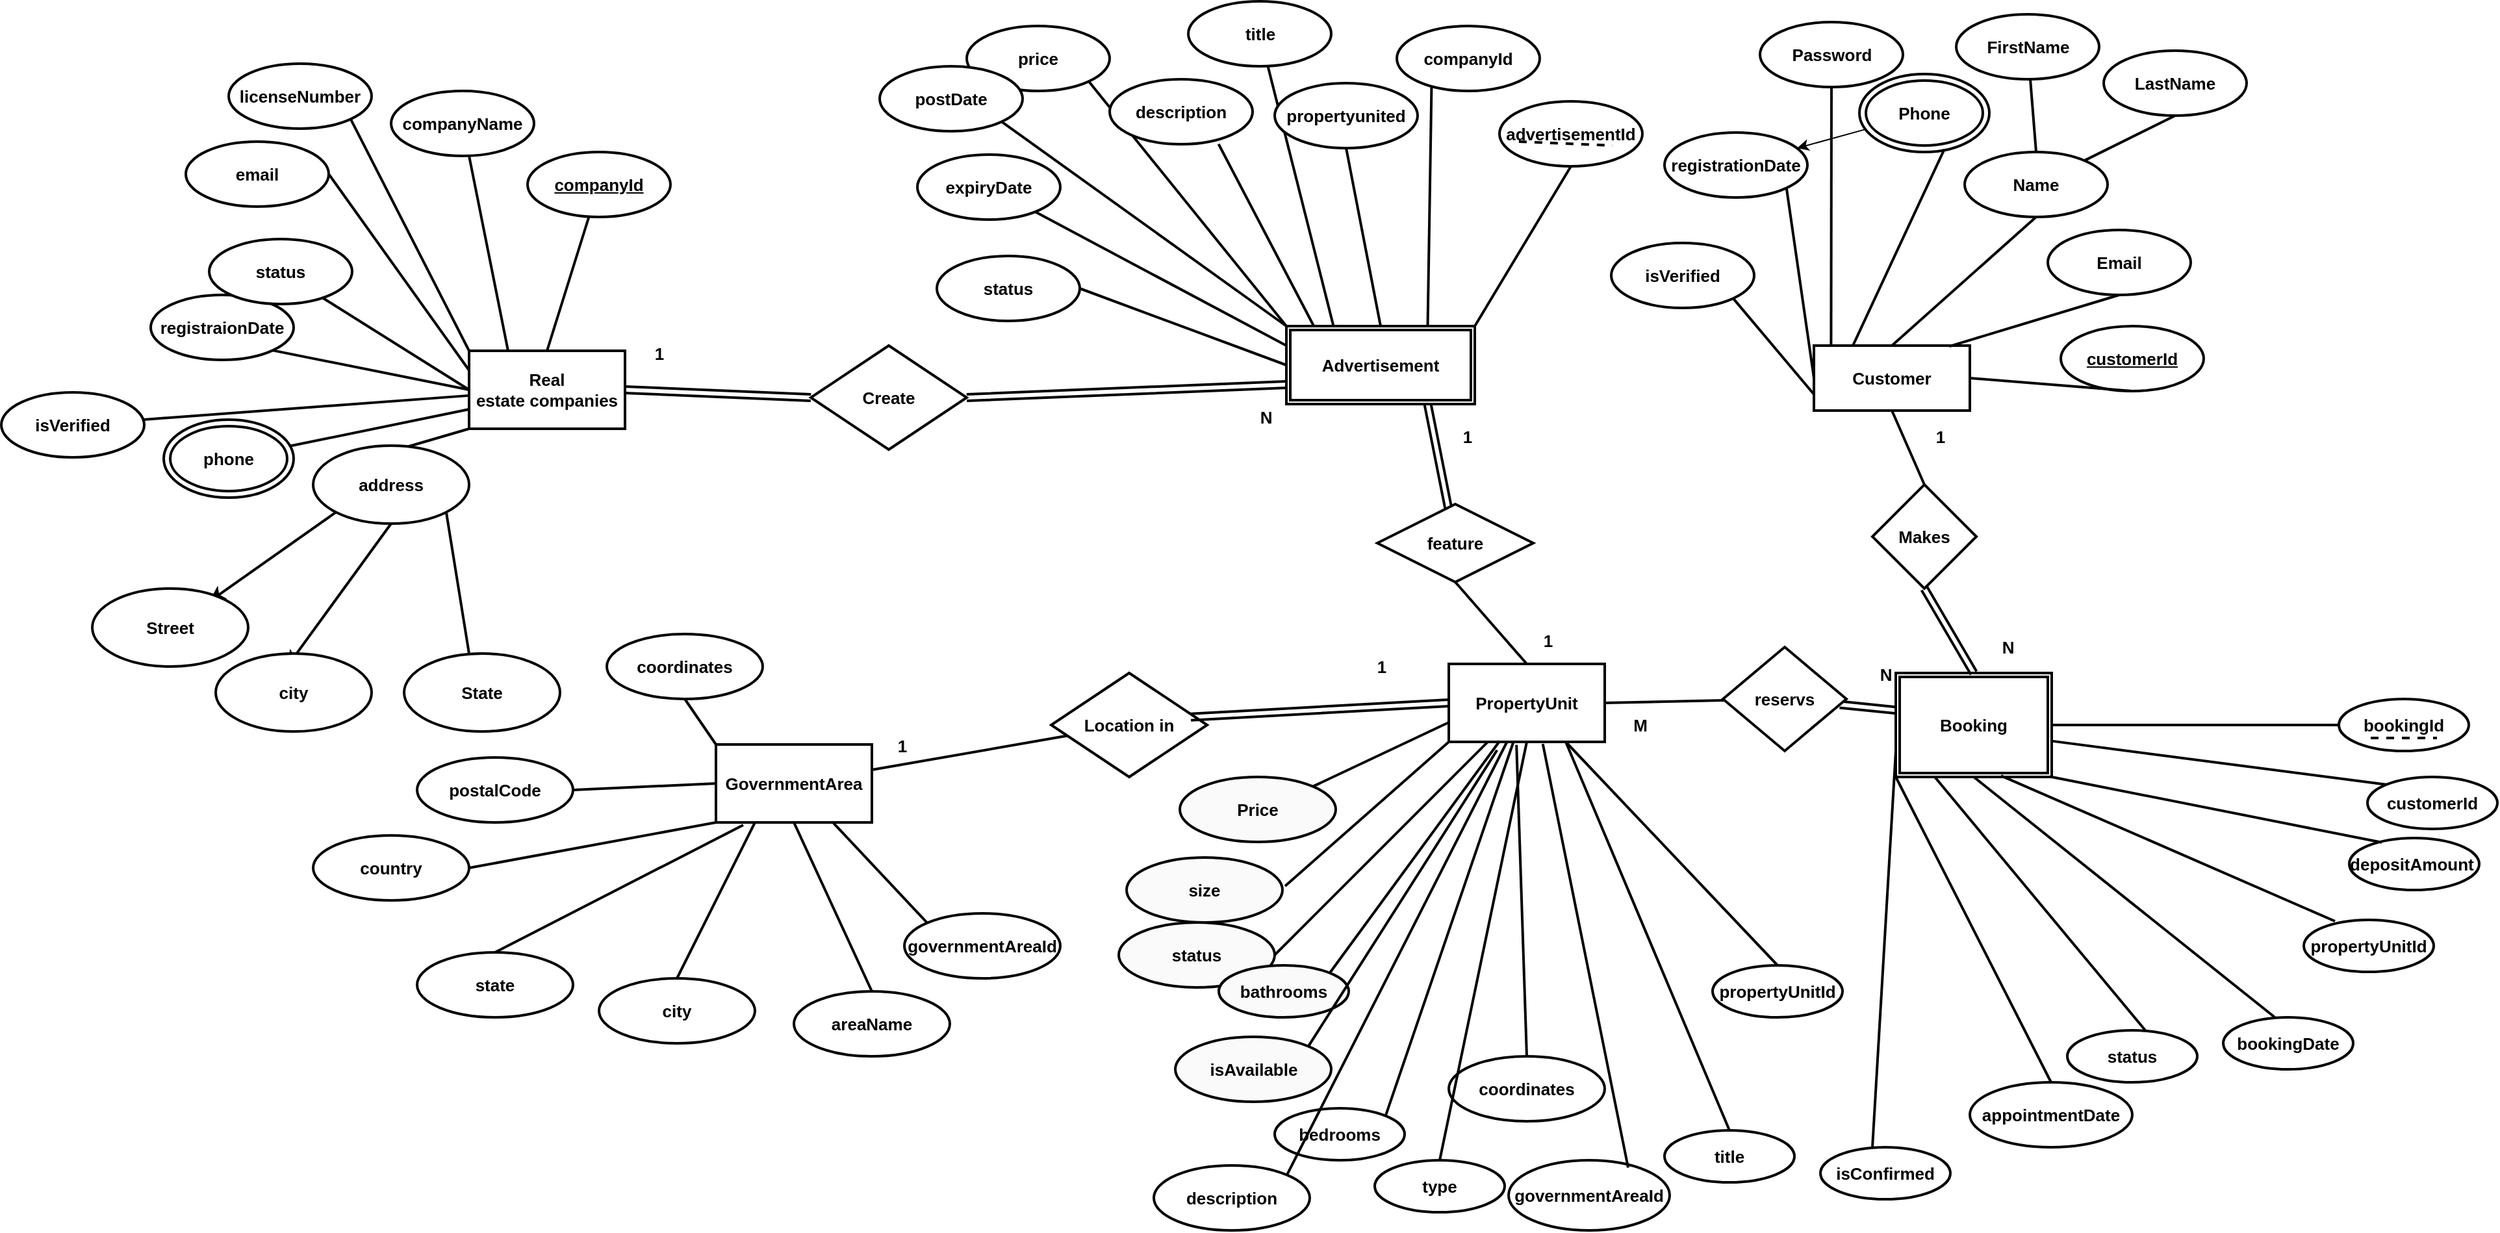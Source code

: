 <mxfile>
    <diagram id="lLyx0XdtuGJB43OEZlzJ" name="Page-1">
        <mxGraphModel dx="3419" dy="985" grid="0" gridSize="10" guides="1" tooltips="1" connect="1" arrows="1" fold="1" page="0" pageScale="1" pageWidth="1200" pageHeight="1920" background="#ffffff" math="0" shadow="0">
            <root>
                <mxCell id="0"/>
                <mxCell id="1" parent="0"/>
                <mxCell id="188" value="" style="edgeStyle=none;exitX=0.5;exitY=0;exitDx=0;exitDy=0;fontSize=13;fontColor=#000000;labelBackgroundColor=none;labelBorderColor=none;html=1;strokeColor=#000000;endArrow=none;endFill=0;fontStyle=1;strokeWidth=2;spacingTop=0;spacing=2;" parent="1" source="63" target="187" edge="1">
                    <mxGeometry relative="1" as="geometry"/>
                </mxCell>
                <mxCell id="189" value="" style="edgeStyle=none;exitX=0.25;exitY=0;exitDx=0;exitDy=0;fontSize=13;fontColor=#000000;labelBackgroundColor=none;labelBorderColor=none;html=1;strokeColor=#000000;endArrow=none;endFill=0;fontStyle=1;strokeWidth=2;spacingTop=0;spacing=2;" parent="1" source="63" target="186" edge="1">
                    <mxGeometry relative="1" as="geometry"/>
                </mxCell>
                <mxCell id="190" value="" style="edgeStyle=none;exitX=0;exitY=0;exitDx=0;exitDy=0;entryX=1;entryY=1;entryDx=0;entryDy=0;fontSize=13;fontColor=#000000;labelBackgroundColor=none;labelBorderColor=none;html=1;strokeColor=#000000;endArrow=none;endFill=0;fontStyle=1;strokeWidth=2;spacingTop=0;spacing=2;" parent="1" source="63" target="185" edge="1">
                    <mxGeometry relative="1" as="geometry"/>
                </mxCell>
                <mxCell id="191" value="" style="edgeStyle=none;exitX=0;exitY=0.25;exitDx=0;exitDy=0;entryX=1;entryY=0.5;entryDx=0;entryDy=0;fontSize=13;fontColor=#000000;labelBackgroundColor=none;labelBorderColor=none;html=1;strokeColor=#000000;endArrow=none;endFill=0;fontStyle=1;strokeWidth=2;spacingTop=0;spacing=2;" parent="1" source="63" target="184" edge="1">
                    <mxGeometry relative="1" as="geometry"/>
                </mxCell>
                <mxCell id="192" value="" style="edgeStyle=none;exitX=0;exitY=0.5;exitDx=0;exitDy=0;fontSize=13;fontColor=#000000;labelBackgroundColor=none;labelBorderColor=none;html=1;strokeColor=#000000;endArrow=none;endFill=0;fontStyle=1;strokeWidth=2;spacingTop=0;spacing=2;" parent="1" source="63" target="183" edge="1">
                    <mxGeometry relative="1" as="geometry"/>
                </mxCell>
                <mxCell id="193" value="" style="edgeStyle=none;exitX=0;exitY=0.5;exitDx=0;exitDy=0;entryX=1;entryY=1;entryDx=0;entryDy=0;fontSize=13;fontColor=#000000;labelBackgroundColor=none;labelBorderColor=none;html=1;strokeColor=#000000;endArrow=none;endFill=0;fontStyle=1;strokeWidth=2;spacingTop=0;spacing=2;" parent="1" source="63" target="182" edge="1">
                    <mxGeometry relative="1" as="geometry"/>
                </mxCell>
                <mxCell id="195" value="" style="edgeStyle=none;exitX=0;exitY=1;exitDx=0;exitDy=0;fontSize=13;fontColor=#000000;labelBackgroundColor=none;labelBorderColor=none;html=1;strokeColor=#000000;endArrow=none;endFill=0;fontStyle=1;strokeWidth=2;spacingTop=0;spacing=2;" parent="1" source="63" edge="1">
                    <mxGeometry relative="1" as="geometry">
                        <mxPoint x="-552.026" y="725.135" as="targetPoint"/>
                    </mxGeometry>
                </mxCell>
                <mxCell id="197" value="" style="edgeStyle=none;exitX=0;exitY=0.75;exitDx=0;exitDy=0;fontSize=13;fontColor=#000000;labelBackgroundColor=none;labelBorderColor=none;html=1;strokeColor=#000000;endArrow=none;endFill=0;fontStyle=1;strokeWidth=2;spacingTop=0;spacing=2;" parent="1" source="63" target="196" edge="1">
                    <mxGeometry relative="1" as="geometry"/>
                </mxCell>
                <mxCell id="63" value="Real&lt;br style=&quot;font-size: 13px;&quot;&gt;estate companies" style="rounded=0;fontSize=13;fontColor=#000000;labelBackgroundColor=none;labelBorderColor=none;html=1;strokeColor=#000000;fillColor=#FFFFFF;fontStyle=1;whiteSpace=wrap;strokeWidth=2;spacingTop=0;spacing=2;" parent="1" vertex="1">
                    <mxGeometry x="-490" y="647" width="120" height="60" as="geometry"/>
                </mxCell>
                <mxCell id="65" value="GovernmentArea" style="rounded=0;fontSize=13;fontColor=#000000;labelBackgroundColor=none;labelBorderColor=none;html=1;strokeColor=#000000;fillColor=none;fontStyle=1;whiteSpace=wrap;strokeWidth=2;spacingTop=0;spacing=2;" parent="1" vertex="1">
                    <mxGeometry x="-300" y="950" width="120" height="60" as="geometry"/>
                </mxCell>
                <mxCell id="130" value="" style="edgeStyle=none;exitX=0.75;exitY=1;exitDx=0;exitDy=0;entryX=0.5;entryY=0;entryDx=0;entryDy=0;fontSize=13;fontColor=#000000;labelBackgroundColor=none;labelBorderColor=none;html=1;strokeColor=#000000;endArrow=none;endFill=0;fontStyle=1;strokeWidth=2;spacingTop=0;spacing=2;" parent="1" source="66" target="131" edge="1">
                    <mxGeometry relative="1" as="geometry">
                        <mxPoint x="530" y="1160" as="targetPoint"/>
                    </mxGeometry>
                </mxCell>
                <mxCell id="145" value="" style="edgeStyle=none;exitX=0;exitY=1;exitDx=0;exitDy=0;fontSize=13;fontColor=#000000;labelBackgroundColor=none;labelBorderColor=none;html=1;strokeColor=#000000;endArrow=none;endFill=0;fontStyle=1;strokeWidth=2;spacingTop=0;spacing=2;" parent="1" source="66" edge="1">
                    <mxGeometry relative="1" as="geometry">
                        <mxPoint x="138" y="1059" as="targetPoint"/>
                    </mxGeometry>
                </mxCell>
                <mxCell id="66" value="PropertyUnit" style="rounded=0;fontSize=13;fontColor=#000000;labelBackgroundColor=none;labelBorderColor=none;html=1;strokeColor=#000000;fillColor=#FFFFFF;fontStyle=1;whiteSpace=wrap;strokeWidth=2;spacingTop=0;spacing=2;" parent="1" vertex="1">
                    <mxGeometry x="264" y="888" width="120" height="60" as="geometry"/>
                </mxCell>
                <mxCell id="68" value="Customer" style="rounded=0;fontSize=13;fontColor=#000000;labelBackgroundColor=none;labelBorderColor=none;html=1;strokeColor=#000000;fillColor=none;fontStyle=1;whiteSpace=wrap;strokeWidth=2;spacingTop=0;spacing=2;" parent="1" vertex="1">
                    <mxGeometry x="545" y="643" width="120" height="50" as="geometry"/>
                </mxCell>
                <mxCell id="86" value="" style="edgeStyle=none;exitX=0.5;exitY=1;exitDx=0;exitDy=0;fontSize=13;fontColor=#000000;labelBackgroundColor=none;labelBorderColor=none;html=1;strokeColor=#000000;endArrow=none;endFill=0;fontStyle=1;strokeWidth=2;spacingTop=0;spacing=2;entryX=0.869;entryY=0.011;entryDx=0;entryDy=0;entryPerimeter=0;" parent="1" source="69" edge="1" target="68">
                    <mxGeometry relative="1" as="geometry">
                        <mxPoint x="910" y="615" as="targetPoint"/>
                    </mxGeometry>
                </mxCell>
                <mxCell id="69" value="Email" style="ellipse;fontSize=13;fontColor=#000000;labelBackgroundColor=none;labelBorderColor=none;html=1;strokeColor=#000000;fillColor=none;fontStyle=1;whiteSpace=wrap;strokeWidth=2;spacingTop=0;spacing=2;" parent="1" vertex="1">
                    <mxGeometry x="725" y="554" width="110" height="50" as="geometry"/>
                </mxCell>
                <mxCell id="89" value="" style="edgeStyle=none;entryX=0.11;entryY=-0.015;entryDx=0;entryDy=0;fontSize=13;fontColor=#000000;labelBackgroundColor=none;labelBorderColor=none;html=1;strokeColor=#000000;endArrow=none;endFill=0;fontStyle=1;strokeWidth=2;spacingTop=0;spacing=2;entryPerimeter=0;" parent="1" source="71" target="68" edge="1">
                    <mxGeometry relative="1" as="geometry"/>
                </mxCell>
                <mxCell id="71" value="Password" style="ellipse;fontSize=13;fontColor=#000000;labelBackgroundColor=none;labelBorderColor=none;html=1;strokeColor=#000000;fillColor=none;fontStyle=1;whiteSpace=wrap;strokeWidth=2;spacingTop=0;spacing=2;" parent="1" vertex="1">
                    <mxGeometry x="503.5" y="394" width="110" height="50" as="geometry"/>
                </mxCell>
                <mxCell id="83" value="" style="edgeStyle=none;exitX=0.5;exitY=1;exitDx=0;exitDy=0;fontSize=13;fontColor=#000000;labelBackgroundColor=none;labelBorderColor=none;html=1;strokeColor=#000000;endArrow=none;endFill=0;fontStyle=1;strokeWidth=2;spacingTop=0;spacing=2;" parent="1" source="72" target="74" edge="1">
                    <mxGeometry relative="1" as="geometry"/>
                </mxCell>
                <mxCell id="72" value="LastName" style="ellipse;fontSize=13;fontColor=#000000;labelBackgroundColor=none;labelBorderColor=none;html=1;strokeColor=#000000;fillColor=none;fontStyle=1;whiteSpace=wrap;strokeWidth=2;spacingTop=0;spacing=2;" parent="1" vertex="1">
                    <mxGeometry x="768" y="416" width="110" height="50" as="geometry"/>
                </mxCell>
                <mxCell id="84" value="" style="edgeStyle=none;fontSize=13;fontColor=#000000;labelBackgroundColor=none;labelBorderColor=none;html=1;strokeColor=#000000;endArrow=none;endFill=0;fontStyle=1;strokeWidth=2;spacingTop=0;spacing=2;entryX=0.5;entryY=0;entryDx=0;entryDy=0;" parent="1" source="73" edge="1" target="74">
                    <mxGeometry relative="1" as="geometry">
                        <mxPoint x="850" y="420" as="targetPoint"/>
                    </mxGeometry>
                </mxCell>
                <mxCell id="73" value="FirstName" style="ellipse;fontSize=13;fontColor=#000000;labelBackgroundColor=none;labelBorderColor=none;html=1;strokeColor=#000000;fillColor=none;fontStyle=1;whiteSpace=wrap;strokeWidth=2;spacingTop=0;spacing=2;" parent="1" vertex="1">
                    <mxGeometry x="654.5" y="388" width="110" height="50" as="geometry"/>
                </mxCell>
                <mxCell id="85" value="" style="edgeStyle=none;exitX=0.5;exitY=1;exitDx=0;exitDy=0;entryX=0.5;entryY=0;entryDx=0;entryDy=0;fontSize=13;fontColor=#000000;labelBackgroundColor=none;labelBorderColor=none;html=1;strokeColor=#000000;endArrow=none;endFill=0;fontStyle=1;strokeWidth=2;spacingTop=0;spacing=2;" parent="1" source="74" target="68" edge="1">
                    <mxGeometry relative="1" as="geometry"/>
                </mxCell>
                <mxCell id="74" value="Name" style="ellipse;fontSize=13;fontColor=#000000;labelBackgroundColor=none;labelBorderColor=none;html=1;strokeColor=#000000;fillColor=none;fontStyle=1;whiteSpace=wrap;strokeWidth=2;spacingTop=0;spacing=2;" parent="1" vertex="1">
                    <mxGeometry x="661" y="494" width="110" height="50" as="geometry"/>
                </mxCell>
                <mxCell id="87" value="" style="edgeStyle=none;exitX=0.5;exitY=1;exitDx=0;exitDy=0;fontSize=13;fontColor=#000000;labelBackgroundColor=none;labelBorderColor=none;html=1;strokeColor=#000000;endArrow=none;endFill=0;fontStyle=1;strokeWidth=2;spacingTop=0;spacing=2;entryX=1;entryY=0.5;entryDx=0;entryDy=0;" parent="1" source="75" target="68" edge="1">
                    <mxGeometry relative="1" as="geometry"/>
                </mxCell>
                <mxCell id="75" value="customerId" style="ellipse;fontStyle=5;fontSize=13;fontColor=#000000;labelBackgroundColor=none;labelBorderColor=none;html=1;strokeColor=#000000;fillColor=none;whiteSpace=wrap;strokeWidth=2;spacingTop=0;spacing=2;" parent="1" vertex="1">
                    <mxGeometry x="735" y="628" width="110" height="50" as="geometry"/>
                </mxCell>
                <mxCell id="88" value="" style="edgeStyle=none;entryX=0.25;entryY=0;entryDx=0;entryDy=0;exitX=0.653;exitY=0.967;exitDx=0;exitDy=0;exitPerimeter=0;fontSize=13;fontColor=#000000;labelBackgroundColor=none;labelBorderColor=none;html=1;strokeColor=#000000;endArrow=none;endFill=0;fontStyle=1;strokeWidth=2;spacingTop=0;spacing=2;" parent="1" source="92" target="68" edge="1">
                    <mxGeometry relative="1" as="geometry">
                        <mxPoint x="717.818" y="439.379" as="sourcePoint"/>
                    </mxGeometry>
                </mxCell>
                <mxCell id="91" value="" style="edgeStyle=none;exitX=1;exitY=1;exitDx=0;exitDy=0;fontSize=13;fontColor=#000000;labelBackgroundColor=none;labelBorderColor=none;html=1;strokeColor=#000000;endArrow=none;endFill=0;fontStyle=1;strokeWidth=2;spacingTop=0;spacing=2;entryX=0;entryY=0.75;entryDx=0;entryDy=0;" parent="1" source="80" edge="1" target="68">
                    <mxGeometry relative="1" as="geometry">
                        <mxPoint x="850" y="660" as="targetPoint"/>
                    </mxGeometry>
                </mxCell>
                <mxCell id="80" value="isVerified" style="ellipse;fontSize=13;fontColor=#000000;labelBackgroundColor=none;labelBorderColor=none;html=1;strokeColor=#000000;fillColor=none;fontStyle=1;whiteSpace=wrap;strokeWidth=2;spacingTop=0;spacing=2;" parent="1" vertex="1">
                    <mxGeometry x="389" y="564" width="110" height="50" as="geometry"/>
                </mxCell>
                <mxCell id="90" value="" style="edgeStyle=none;exitX=1;exitY=1;exitDx=0;exitDy=0;entryX=0;entryY=0.5;entryDx=0;entryDy=0;fontSize=13;fontColor=#000000;labelBackgroundColor=none;labelBorderColor=none;html=1;strokeColor=#000000;endArrow=none;endFill=0;fontStyle=1;strokeWidth=2;spacingTop=0;spacing=2;" parent="1" source="82" target="68" edge="1">
                    <mxGeometry relative="1" as="geometry"/>
                </mxCell>
                <mxCell id="82" value="registrationDate" style="ellipse;fontSize=13;fontColor=#000000;labelBackgroundColor=none;labelBorderColor=none;html=1;strokeColor=#000000;fillColor=none;fontStyle=1;whiteSpace=wrap;strokeWidth=2;spacingTop=0;spacing=2;" parent="1" vertex="1">
                    <mxGeometry x="430" y="479" width="110" height="50" as="geometry"/>
                </mxCell>
                <mxCell id="383" value="" style="edgeStyle=none;html=1;" edge="1" parent="1" source="92" target="82">
                    <mxGeometry relative="1" as="geometry"/>
                </mxCell>
                <mxCell id="92" value="Phone" style="ellipse;shape=doubleEllipse;fontSize=13;fontColor=#000000;labelBackgroundColor=none;labelBorderColor=none;html=1;strokeColor=#000000;fillColor=none;fontStyle=1;whiteSpace=wrap;strokeWidth=2;spacingTop=0;spacing=2;" parent="1" vertex="1">
                    <mxGeometry x="580" y="434" width="100" height="60" as="geometry"/>
                </mxCell>
                <mxCell id="97" value="" style="endArrow=none;entryX=0.5;entryY=1;entryDx=0;entryDy=0;fontSize=13;fontColor=#000000;labelBackgroundColor=none;labelBorderColor=none;html=1;strokeColor=#000000;fontStyle=1;strokeWidth=2;spacingTop=0;spacing=2;exitX=0.5;exitY=0;exitDx=0;exitDy=0;" parent="1" target="68" edge="1" source="98">
                    <mxGeometry width="50" height="50" relative="1" as="geometry">
                        <mxPoint x="900" y="740" as="sourcePoint"/>
                        <mxPoint x="910" y="710" as="targetPoint"/>
                    </mxGeometry>
                </mxCell>
                <mxCell id="98" value="Makes" style="rhombus;fontSize=13;fontColor=#000000;labelBackgroundColor=none;labelBorderColor=none;html=1;strokeColor=#000000;fillColor=#FFFFFF;fontStyle=1;whiteSpace=wrap;strokeWidth=2;spacingTop=0;spacing=2;" parent="1" vertex="1">
                    <mxGeometry x="590" y="750" width="80" height="80" as="geometry"/>
                </mxCell>
                <mxCell id="101" value="" style="edgeStyle=none;exitX=0.999;exitY=0.654;exitDx=0;exitDy=0;fontSize=13;fontColor=#000000;labelBackgroundColor=none;labelBorderColor=none;html=1;strokeColor=#000000;endArrow=none;endFill=0;fontStyle=1;entryX=0;entryY=0;entryDx=0;entryDy=0;strokeWidth=2;spacingTop=0;spacing=2;exitPerimeter=0;" parent="1" source="99" target="111" edge="1">
                    <mxGeometry relative="1" as="geometry">
                        <mxPoint x="1120" y="1100" as="targetPoint"/>
                    </mxGeometry>
                </mxCell>
                <mxCell id="104" value="" style="edgeStyle=none;exitX=0.25;exitY=1;exitDx=0;exitDy=0;fontSize=13;fontColor=#000000;labelBackgroundColor=none;labelBorderColor=none;html=1;strokeColor=#000000;endArrow=none;endFill=0;fontStyle=1;strokeWidth=2;spacingTop=0;spacing=2;" parent="1" source="99" edge="1">
                    <mxGeometry relative="1" as="geometry">
                        <mxPoint x="800.0" y="1170" as="targetPoint"/>
                    </mxGeometry>
                </mxCell>
                <mxCell id="105" value="" style="edgeStyle=none;exitX=0;exitY=1;exitDx=0;exitDy=0;entryX=0.5;entryY=0;entryDx=0;entryDy=0;fontSize=13;fontColor=#000000;labelBackgroundColor=none;labelBorderColor=none;html=1;strokeColor=#000000;endArrow=none;endFill=0;fontStyle=1;strokeWidth=2;spacingTop=0;spacing=2;" parent="1" source="99" target="118" edge="1">
                    <mxGeometry relative="1" as="geometry">
                        <mxPoint x="730" y="1190" as="targetPoint"/>
                    </mxGeometry>
                </mxCell>
                <mxCell id="106" value="" style="edgeStyle=none;exitX=0;exitY=0.75;exitDx=0;exitDy=0;fontSize=13;fontColor=#000000;labelBackgroundColor=none;labelBorderColor=none;html=1;strokeColor=#000000;endArrow=none;endFill=0;fontStyle=1;strokeWidth=2;spacingTop=0;spacing=2;" parent="1" source="99" edge="1">
                    <mxGeometry relative="1" as="geometry">
                        <mxPoint x="590.0" y="1260" as="targetPoint"/>
                    </mxGeometry>
                </mxCell>
                <mxCell id="107" value="" style="edgeStyle=none;exitX=1;exitY=0.5;exitDx=0;exitDy=0;fontSize=13;fontColor=#000000;labelBackgroundColor=none;labelBorderColor=none;html=1;strokeColor=#000000;endArrow=none;endFill=0;fontStyle=1;strokeWidth=2;spacingTop=0;spacing=2;" parent="1" source="99" target="108" edge="1">
                    <mxGeometry relative="1" as="geometry">
                        <mxPoint x="1150.0" y="1050" as="targetPoint"/>
                    </mxGeometry>
                </mxCell>
                <mxCell id="99" value="Booking" style="shape=ext;double=1;rounded=0;fontSize=13;fontColor=#000000;labelBackgroundColor=none;labelBorderColor=none;html=1;strokeColor=#000000;fillColor=#FFFFFF;fontStyle=1;whiteSpace=wrap;strokeWidth=2;spacingTop=0;spacing=2;" parent="1" vertex="1">
                    <mxGeometry x="608" y="895" width="120" height="80" as="geometry"/>
                </mxCell>
                <mxCell id="100" value="" style="endArrow=none;exitX=0.5;exitY=0;exitDx=0;exitDy=0;fontSize=13;fontColor=#000000;labelBackgroundColor=none;labelBorderColor=none;html=1;strokeColor=#000000;fontStyle=1;shape=link;strokeWidth=2;spacingTop=0;spacing=2;entryX=0.5;entryY=1;entryDx=0;entryDy=0;" parent="1" source="99" edge="1" target="98">
                    <mxGeometry width="50" height="50" relative="1" as="geometry">
                        <mxPoint x="860" y="760" as="sourcePoint"/>
                        <mxPoint x="905" y="810" as="targetPoint"/>
                    </mxGeometry>
                </mxCell>
                <mxCell id="108" value="bookingId" style="ellipse;fontSize=13;fontColor=#000000;labelBackgroundColor=none;labelBorderColor=none;html=1;strokeColor=#000000;fillColor=#FFFFFF;fontStyle=1;whiteSpace=wrap;strokeWidth=2;spacingTop=0;spacing=2;" parent="1" vertex="1">
                    <mxGeometry x="949" y="915" width="100" height="40" as="geometry"/>
                </mxCell>
                <mxCell id="111" value="customerId" style="ellipse;fontSize=13;fontColor=#000000;labelBackgroundColor=none;labelBorderColor=none;html=1;strokeColor=#000000;fillColor=#FFFFFF;fontStyle=1;whiteSpace=wrap;strokeWidth=2;spacingTop=0;spacing=2;" parent="1" vertex="1">
                    <mxGeometry x="971" y="975" width="100" height="40" as="geometry"/>
                </mxCell>
                <mxCell id="112" value="propertyUnitId" style="ellipse;fontSize=13;fontColor=#000000;labelBackgroundColor=none;labelBorderColor=none;html=1;strokeColor=#000000;fillColor=#FFFFFF;fontStyle=1;whiteSpace=wrap;strokeWidth=2;spacingTop=0;spacing=2;" parent="1" vertex="1">
                    <mxGeometry x="922" y="1085" width="100" height="40" as="geometry"/>
                </mxCell>
                <mxCell id="115" value="bookingDate" style="ellipse;fontSize=13;fontColor=#000000;labelBackgroundColor=none;labelBorderColor=none;html=1;strokeColor=#000000;fillColor=none;fontStyle=1;whiteSpace=wrap;strokeWidth=2;spacingTop=0;spacing=2;" parent="1" vertex="1">
                    <mxGeometry x="860" y="1160" width="100" height="40" as="geometry"/>
                </mxCell>
                <mxCell id="116" value="status" style="ellipse;fontSize=13;fontColor=#000000;labelBackgroundColor=none;labelBorderColor=none;html=1;strokeColor=#000000;fillColor=#FFFFFF;fontStyle=1;whiteSpace=wrap;strokeWidth=2;spacingTop=0;spacing=2;" parent="1" vertex="1">
                    <mxGeometry x="740" y="1170" width="100" height="40" as="geometry"/>
                </mxCell>
                <mxCell id="118" value="appointmentDate" style="ellipse;fontSize=13;fontColor=#000000;labelBackgroundColor=none;labelBorderColor=none;html=1;strokeColor=#000000;fillColor=#FFFFFF;fontStyle=1;whiteSpace=wrap;strokeWidth=2;spacingTop=0;spacing=2;" parent="1" vertex="1">
                    <mxGeometry x="665" y="1210" width="125" height="50" as="geometry"/>
                </mxCell>
                <mxCell id="121" value="isConfirmed" style="ellipse;fontSize=13;fontColor=#000000;labelBackgroundColor=none;labelBorderColor=none;html=1;strokeColor=#000000;fillColor=#FFFFFF;fontStyle=1;whiteSpace=wrap;strokeWidth=2;spacingTop=0;spacing=2;" parent="1" vertex="1">
                    <mxGeometry x="550" y="1260" width="100" height="40" as="geometry"/>
                </mxCell>
                <mxCell id="131" value="propertyUnitId" style="ellipse;fontSize=13;fontColor=#000000;labelBackgroundColor=none;labelBorderColor=none;html=1;strokeColor=#000000;fillColor=#FFFFFF;fontStyle=1;whiteSpace=wrap;strokeWidth=2;spacingTop=0;spacing=2;" parent="1" vertex="1">
                    <mxGeometry x="467" y="1120" width="100" height="40" as="geometry"/>
                </mxCell>
                <mxCell id="132" value="" style="edgeStyle=none;entryX=0.742;entryY=0.105;entryDx=0;entryDy=0;entryPerimeter=0;exitX=0.603;exitY=1.026;exitDx=0;exitDy=0;exitPerimeter=0;fontSize=13;fontColor=#000000;labelBackgroundColor=none;labelBorderColor=none;html=1;strokeColor=#000000;endArrow=none;endFill=0;fontStyle=1;strokeWidth=2;spacingTop=0;spacing=2;" parent="1" source="66" target="133" edge="1">
                    <mxGeometry relative="1" as="geometry">
                        <mxPoint x="470" y="1160" as="targetPoint"/>
                        <mxPoint x="540" y="990" as="sourcePoint"/>
                    </mxGeometry>
                </mxCell>
                <mxCell id="133" value="governmentAreaId" style="ellipse;fontSize=13;fontColor=#000000;labelBackgroundColor=none;labelBorderColor=none;html=1;strokeColor=#000000;fillColor=none;fontStyle=1;whiteSpace=wrap;strokeWidth=2;spacingTop=0;spacing=2;" parent="1" vertex="1">
                    <mxGeometry x="310" y="1270" width="124" height="54" as="geometry"/>
                </mxCell>
                <mxCell id="134" value="" style="edgeStyle=none;entryX=1;entryY=0;entryDx=0;entryDy=0;fontSize=13;fontColor=#000000;labelBackgroundColor=none;labelBorderColor=none;html=1;strokeColor=#000000;endArrow=none;endFill=0;fontStyle=1;strokeWidth=2;spacingTop=0;spacing=2;" parent="1" source="66" target="135" edge="1">
                    <mxGeometry relative="1" as="geometry">
                        <mxPoint x="360" y="1110" as="targetPoint"/>
                        <mxPoint x="510" y="990" as="sourcePoint"/>
                    </mxGeometry>
                </mxCell>
                <mxCell id="135" value="bedrooms" style="ellipse;fontSize=13;fontColor=#000000;labelBackgroundColor=none;labelBorderColor=none;html=1;strokeColor=#000000;fillColor=none;fontStyle=1;whiteSpace=wrap;strokeWidth=2;spacingTop=0;spacing=2;" parent="1" vertex="1">
                    <mxGeometry x="130" y="1230" width="100" height="40" as="geometry"/>
                </mxCell>
                <mxCell id="148" value="" style="edgeStyle=none;exitX=0.5;exitY=0;exitDx=0;exitDy=0;fontSize=13;fontColor=#000000;labelBackgroundColor=none;labelBorderColor=none;html=1;strokeColor=#000000;endArrow=none;endFill=0;fontStyle=1;strokeWidth=2;spacingTop=0;spacing=2;entryX=0.75;entryY=1;entryDx=0;entryDy=0;" parent="1" source="137" edge="1" target="66">
                    <mxGeometry relative="1" as="geometry">
                        <mxPoint x="550" y="980" as="targetPoint"/>
                    </mxGeometry>
                </mxCell>
                <mxCell id="137" value="title" style="ellipse;fontSize=13;fontColor=#000000;labelBackgroundColor=none;labelBorderColor=none;html=1;strokeColor=#000000;fillColor=none;fontStyle=1;whiteSpace=wrap;strokeWidth=2;spacingTop=0;spacing=2;" parent="1" vertex="1">
                    <mxGeometry x="430" y="1247" width="100" height="40" as="geometry"/>
                </mxCell>
                <mxCell id="149" value="" style="edgeStyle=none;exitX=0.5;exitY=0;exitDx=0;exitDy=0;entryX=0.5;entryY=1;entryDx=0;entryDy=0;fontSize=13;fontColor=#000000;labelBackgroundColor=none;labelBorderColor=none;html=1;strokeColor=#000000;fontStyle=1;strokeWidth=2;spacingTop=0;spacing=2;endArrow=none;endFill=0;" parent="1" source="139" target="66" edge="1">
                    <mxGeometry relative="1" as="geometry"/>
                </mxCell>
                <mxCell id="139" value="type" style="ellipse;fontSize=13;fontColor=#000000;labelBackgroundColor=none;labelBorderColor=none;html=1;strokeColor=#000000;fillColor=none;fontStyle=1;whiteSpace=wrap;strokeWidth=2;spacingTop=0;spacing=2;" parent="1" vertex="1">
                    <mxGeometry x="207" y="1270" width="100" height="40" as="geometry"/>
                </mxCell>
                <mxCell id="156" value="" style="edgeStyle=none;exitX=1;exitY=0;exitDx=0;exitDy=0;fontSize=13;fontColor=#000000;labelBackgroundColor=none;labelBorderColor=none;html=1;strokeColor=#000000;endArrow=none;endFill=0;fontStyle=1;strokeWidth=2;spacingTop=0;spacing=2;entryX=0.5;entryY=1;entryDx=0;entryDy=0;" parent="1" source="150" edge="1" target="161">
                    <mxGeometry relative="1" as="geometry">
                        <mxPoint x="430" y="250" as="targetPoint"/>
                    </mxGeometry>
                </mxCell>
                <mxCell id="157" value="" style="edgeStyle=none;exitX=0.75;exitY=0;exitDx=0;exitDy=0;fontSize=13;fontColor=#000000;labelBackgroundColor=none;labelBorderColor=none;html=1;strokeColor=#000000;endArrow=none;endFill=0;fontStyle=1;strokeWidth=2;spacingTop=0;spacing=2;entryX=0.243;entryY=0.917;entryDx=0;entryDy=0;entryPerimeter=0;" parent="1" source="150" edge="1" target="162">
                    <mxGeometry relative="1" as="geometry">
                        <mxPoint x="280" y="240" as="targetPoint"/>
                    </mxGeometry>
                </mxCell>
                <mxCell id="158" value="" style="edgeStyle=none;exitX=0.5;exitY=0;exitDx=0;exitDy=0;fontSize=13;fontColor=#000000;labelBackgroundColor=none;labelBorderColor=none;html=1;strokeColor=#000000;endArrow=none;endFill=0;fontStyle=1;strokeWidth=2;spacingTop=0;spacing=2;entryX=0.5;entryY=1;entryDx=0;entryDy=0;" parent="1" source="150" edge="1" target="165">
                    <mxGeometry relative="1" as="geometry">
                        <mxPoint x="200" y="180" as="targetPoint"/>
                    </mxGeometry>
                </mxCell>
                <mxCell id="159" value="" style="edgeStyle=none;exitX=0.25;exitY=0;exitDx=0;exitDy=0;fontSize=13;fontColor=#000000;labelBackgroundColor=none;labelBorderColor=none;html=1;strokeColor=#000000;fontStyle=1;strokeWidth=2;spacingTop=0;spacing=2;endArrow=none;endFill=0;" parent="1" source="150" edge="1" target="164">
                    <mxGeometry relative="1" as="geometry">
                        <mxPoint x="100" y="180" as="targetPoint"/>
                    </mxGeometry>
                </mxCell>
                <mxCell id="160" value="" style="edgeStyle=none;exitX=0.147;exitY=0.006;exitDx=0;exitDy=0;entryX=0.762;entryY=0.998;entryDx=0;entryDy=0;entryPerimeter=0;fontSize=13;fontColor=#000000;labelBackgroundColor=none;labelBorderColor=none;html=1;strokeColor=#000000;endArrow=none;endFill=0;fontStyle=1;strokeWidth=2;spacingTop=0;spacing=2;exitPerimeter=0;" parent="1" source="150" target="163" edge="1">
                    <mxGeometry relative="1" as="geometry">
                        <mxPoint y="250" as="targetPoint"/>
                    </mxGeometry>
                </mxCell>
                <mxCell id="170" value="" style="edgeStyle=none;exitX=0;exitY=0.25;exitDx=0;exitDy=0;fontSize=13;fontColor=#000000;labelBackgroundColor=none;labelBorderColor=none;html=1;strokeColor=#000000;endArrow=none;endFill=0;fontStyle=1;strokeWidth=2;spacingTop=0;spacing=2;" parent="1" source="150" target="167" edge="1">
                    <mxGeometry relative="1" as="geometry">
                        <mxPoint y="480" as="targetPoint"/>
                    </mxGeometry>
                </mxCell>
                <mxCell id="172" value="" style="edgeStyle=none;exitX=0;exitY=0.5;exitDx=0;exitDy=0;entryX=1;entryY=0.5;entryDx=0;entryDy=0;fontSize=13;fontColor=#000000;labelBackgroundColor=none;labelBorderColor=none;html=1;strokeColor=#000000;endArrow=none;endFill=0;fontStyle=1;strokeWidth=2;spacingTop=0;spacing=2;" parent="1" source="150" target="171" edge="1">
                    <mxGeometry relative="1" as="geometry"/>
                </mxCell>
                <mxCell id="173" value="" style="edgeStyle=none;exitX=0;exitY=0;exitDx=0;exitDy=0;entryX=1;entryY=1;entryDx=0;entryDy=0;fontSize=13;fontColor=#000000;labelBackgroundColor=none;labelBorderColor=none;html=1;strokeColor=#000000;endArrow=none;endFill=0;fontStyle=1;strokeWidth=2;spacingTop=0;spacing=2;" parent="1" source="150" target="168" edge="1">
                    <mxGeometry relative="1" as="geometry"/>
                </mxCell>
                <mxCell id="174" value="" style="edgeStyle=none;entryX=1;entryY=1;entryDx=0;entryDy=0;fontSize=13;fontColor=#000000;labelBackgroundColor=none;labelBorderColor=none;html=1;strokeColor=#000000;endArrow=none;endFill=0;fontStyle=1;strokeWidth=2;spacingTop=0;spacing=2;exitX=0;exitY=0;exitDx=0;exitDy=0;" parent="1" source="150" target="166" edge="1">
                    <mxGeometry relative="1" as="geometry"/>
                </mxCell>
                <mxCell id="175" value="" style="edgeStyle=none;fontSize=13;fontColor=#000000;labelBackgroundColor=none;labelBorderColor=none;html=1;strokeColor=#000000;shape=link;fontStyle=1;strokeWidth=2;spacingTop=0;spacing=2;exitX=0;exitY=0.75;exitDx=0;exitDy=0;entryX=1;entryY=0.5;entryDx=0;entryDy=0;" parent="1" source="150" edge="1" target="176">
                    <mxGeometry relative="1" as="geometry">
                        <mxPoint x="-30" y="640" as="targetPoint"/>
                        <mxPoint x="140" y="602" as="sourcePoint"/>
                    </mxGeometry>
                </mxCell>
                <mxCell id="150" value="Advertisement" style="shape=ext;double=1;rounded=0;fontSize=13;fontColor=#000000;labelBackgroundColor=none;labelBorderColor=none;html=1;strokeColor=#000000;fillColor=none;fontStyle=1;whiteSpace=wrap;strokeWidth=2;spacingTop=0;spacing=2;" parent="1" vertex="1">
                    <mxGeometry x="139" y="628" width="145" height="60" as="geometry"/>
                </mxCell>
                <mxCell id="153" value="" style="edgeStyle=none;exitX=0.5;exitY=1;exitDx=0;exitDy=0;entryX=0.5;entryY=0;entryDx=0;entryDy=0;fontSize=13;fontColor=#000000;labelBackgroundColor=none;labelBorderColor=none;html=1;strokeColor=#000000;endArrow=none;endFill=0;fontStyle=1;strokeWidth=2;spacingTop=0;spacing=2;" parent="1" source="152" target="66" edge="1">
                    <mxGeometry relative="1" as="geometry"/>
                </mxCell>
                <mxCell id="152" value="feature" style="rhombus;fontSize=13;fontColor=#000000;labelBackgroundColor=none;labelBorderColor=none;html=1;strokeColor=#000000;fillColor=none;fontStyle=1;whiteSpace=wrap;strokeWidth=2;spacingTop=0;spacing=2;" parent="1" vertex="1">
                    <mxGeometry x="209" y="765" width="120" height="60" as="geometry"/>
                </mxCell>
                <mxCell id="161" value="advertisementId&lt;br style=&quot;font-size: 13px;&quot;&gt;" style="ellipse;fontSize=13;fontColor=#000000;labelBackgroundColor=none;labelBorderColor=none;html=1;strokeColor=#000000;fillColor=none;fontStyle=1;whiteSpace=wrap;strokeWidth=2;spacingTop=0;spacing=2;" parent="1" vertex="1">
                    <mxGeometry x="303" y="455" width="110" height="50" as="geometry"/>
                </mxCell>
                <mxCell id="162" value="companyId" style="ellipse;fontSize=13;fontColor=#000000;labelBackgroundColor=none;labelBorderColor=none;html=1;strokeColor=#000000;fillColor=#FFFFFF;fontStyle=1;whiteSpace=wrap;strokeWidth=2;spacingTop=0;spacing=2;" parent="1" vertex="1">
                    <mxGeometry x="224" y="397" width="110" height="50" as="geometry"/>
                </mxCell>
                <mxCell id="163" value="description" style="ellipse;fontSize=13;fontColor=#000000;labelBackgroundColor=none;labelBorderColor=none;html=1;strokeColor=#000000;fillColor=#FFFFFF;fontStyle=1;whiteSpace=wrap;strokeWidth=2;spacingTop=0;spacing=2;" parent="1" vertex="1">
                    <mxGeometry x="3" y="438" width="110" height="50" as="geometry"/>
                </mxCell>
                <mxCell id="164" value="title" style="ellipse;fontSize=13;fontColor=#000000;labelBackgroundColor=none;labelBorderColor=none;html=1;strokeColor=#000000;fillColor=#FFFFFF;fontStyle=1;whiteSpace=wrap;strokeWidth=2;spacingTop=0;spacing=2;" parent="1" vertex="1">
                    <mxGeometry x="63.5" y="378" width="110" height="50" as="geometry"/>
                </mxCell>
                <mxCell id="165" value="propertyunited" style="ellipse;fontSize=13;fontColor=#000000;labelBackgroundColor=none;labelBorderColor=none;html=1;strokeColor=#000000;fillColor=#FFFFFF;fontStyle=1;whiteSpace=wrap;strokeWidth=2;spacingTop=0;spacing=2;" parent="1" vertex="1">
                    <mxGeometry x="130" y="441" width="110" height="50" as="geometry"/>
                </mxCell>
                <mxCell id="166" value="price" style="ellipse;fontSize=13;fontColor=#000000;labelBackgroundColor=none;labelBorderColor=none;html=1;strokeColor=#000000;fillColor=#FFFFFF;fontStyle=1;whiteSpace=wrap;strokeWidth=2;spacingTop=0;spacing=2;" parent="1" vertex="1">
                    <mxGeometry x="-107" y="397" width="110" height="50" as="geometry"/>
                </mxCell>
                <mxCell id="167" value="expiryDate" style="ellipse;fontSize=13;fontColor=#000000;labelBackgroundColor=none;labelBorderColor=none;html=1;strokeColor=#000000;fillColor=#FFFFFF;fontStyle=1;whiteSpace=wrap;strokeWidth=2;spacingTop=0;spacing=2;" parent="1" vertex="1">
                    <mxGeometry x="-145" y="496" width="110" height="50" as="geometry"/>
                </mxCell>
                <mxCell id="168" value="postDate" style="ellipse;fontSize=13;fontColor=#000000;labelBackgroundColor=none;labelBorderColor=none;html=1;strokeColor=#000000;fillColor=#FFFFFF;fontStyle=1;whiteSpace=wrap;strokeWidth=2;spacingTop=0;spacing=2;" parent="1" vertex="1">
                    <mxGeometry x="-174" y="428" width="110" height="50" as="geometry"/>
                </mxCell>
                <mxCell id="171" value="status" style="ellipse;fontSize=13;fontColor=#000000;labelBackgroundColor=none;labelBorderColor=none;html=1;strokeColor=#000000;fillColor=#FFFFFF;fontStyle=1;whiteSpace=wrap;strokeWidth=2;spacingTop=0;spacing=2;" parent="1" vertex="1">
                    <mxGeometry x="-130" y="574" width="110" height="50" as="geometry"/>
                </mxCell>
                <mxCell id="177" value="" style="edgeStyle=none;exitX=0;exitY=0.5;exitDx=0;exitDy=0;entryX=1;entryY=0.5;entryDx=0;entryDy=0;fontSize=13;fontColor=#000000;labelBackgroundColor=none;labelBorderColor=none;html=1;strokeColor=#000000;rounded=0;shape=link;fontStyle=1;strokeWidth=2;spacingTop=0;spacing=2;" parent="1" source="176" target="63" edge="1">
                    <mxGeometry relative="1" as="geometry"/>
                </mxCell>
                <mxCell id="176" value="Create" style="rhombus;fontSize=13;fontColor=#000000;labelBackgroundColor=none;labelBorderColor=none;html=1;strokeColor=#000000;fillColor=#FFFFFF;fontStyle=1;whiteSpace=wrap;strokeWidth=2;spacingTop=0;spacing=2;" parent="1" vertex="1">
                    <mxGeometry x="-227" y="643" width="120" height="80" as="geometry"/>
                </mxCell>
                <mxCell id="182" value="registraionDate" style="ellipse;fontSize=13;fontColor=#000000;labelBackgroundColor=none;labelBorderColor=none;html=1;strokeColor=#000000;fillColor=#FFFFFF;fontStyle=1;whiteSpace=wrap;strokeWidth=2;spacingTop=0;spacing=2;" parent="1" vertex="1">
                    <mxGeometry x="-735" y="604" width="110" height="50" as="geometry"/>
                </mxCell>
                <mxCell id="183" value="status" style="ellipse;fontSize=13;fontColor=#000000;labelBackgroundColor=none;labelBorderColor=none;html=1;strokeColor=#000000;fillColor=#FFFFFF;fontStyle=1;whiteSpace=wrap;strokeWidth=2;spacingTop=0;spacing=2;" parent="1" vertex="1">
                    <mxGeometry x="-690" y="561" width="110" height="50" as="geometry"/>
                </mxCell>
                <mxCell id="184" value="email&lt;br style=&quot;font-size: 13px;&quot;&gt;" style="ellipse;fontSize=13;fontColor=#000000;labelBackgroundColor=none;labelBorderColor=none;html=1;strokeColor=#000000;fillColor=#FFFFFF;fontStyle=1;whiteSpace=wrap;strokeWidth=2;spacingTop=0;spacing=2;" parent="1" vertex="1">
                    <mxGeometry x="-708" y="486" width="110" height="50" as="geometry"/>
                </mxCell>
                <mxCell id="185" value="licenseNumber&lt;br style=&quot;font-size: 13px;&quot;&gt;" style="ellipse;fontSize=13;fontColor=#000000;labelBackgroundColor=none;labelBorderColor=none;html=1;strokeColor=#000000;fillColor=#FFFFFF;fontStyle=1;whiteSpace=wrap;strokeWidth=2;spacingTop=0;spacing=2;" parent="1" vertex="1">
                    <mxGeometry x="-675" y="426" width="110" height="50" as="geometry"/>
                </mxCell>
                <mxCell id="186" value="companyName&lt;br style=&quot;font-size: 13px;&quot;&gt;" style="ellipse;fontSize=13;fontColor=#000000;labelBackgroundColor=none;labelBorderColor=none;html=1;strokeColor=#000000;fillColor=#FFFFFF;fontStyle=1;whiteSpace=wrap;strokeWidth=2;spacingTop=0;spacing=2;" parent="1" vertex="1">
                    <mxGeometry x="-550" y="447" width="110" height="50" as="geometry"/>
                </mxCell>
                <mxCell id="187" value="companyId&lt;br style=&quot;font-size: 13px;&quot;&gt;" style="ellipse;fontStyle=5;fontSize=13;fontColor=#000000;labelBackgroundColor=none;labelBorderColor=none;html=1;strokeColor=#000000;fillColor=#FFFFFF;whiteSpace=wrap;strokeWidth=2;spacingTop=0;spacing=2;" parent="1" vertex="1">
                    <mxGeometry x="-445" y="494" width="110" height="50" as="geometry"/>
                </mxCell>
                <mxCell id="196" value="phone" style="ellipse;shape=doubleEllipse;fontSize=13;fontColor=#000000;labelBackgroundColor=none;labelBorderColor=none;html=1;strokeColor=#000000;fillColor=#FFFFFF;fontStyle=1;whiteSpace=wrap;strokeWidth=2;spacingTop=0;spacing=2;" parent="1" vertex="1">
                    <mxGeometry x="-725" y="700" width="100" height="60" as="geometry"/>
                </mxCell>
                <mxCell id="199" value="" style="edgeStyle=none;exitX=0;exitY=1;exitDx=0;exitDy=0;fontSize=13;fontColor=#000000;labelBackgroundColor=none;labelBorderColor=none;html=1;strokeColor=#000000;fontStyle=1;strokeWidth=2;spacingTop=0;spacing=2;" parent="1" source="198" edge="1">
                    <mxGeometry relative="1" as="geometry">
                        <mxPoint x="-690" y="840" as="targetPoint"/>
                    </mxGeometry>
                </mxCell>
                <mxCell id="200" value="" style="edgeStyle=none;exitX=0.5;exitY=1;exitDx=0;exitDy=0;fontSize=13;fontColor=#000000;labelBackgroundColor=none;labelBorderColor=none;html=1;strokeColor=#000000;fontStyle=1;strokeWidth=2;spacingTop=0;spacing=2;" parent="1" source="198" edge="1">
                    <mxGeometry relative="1" as="geometry">
                        <mxPoint x="-630" y="890" as="targetPoint"/>
                    </mxGeometry>
                </mxCell>
                <mxCell id="201" value="" style="edgeStyle=none;exitX=1;exitY=1;exitDx=0;exitDy=0;fontSize=13;fontColor=#000000;labelBackgroundColor=none;labelBorderColor=none;html=1;strokeColor=#000000;endArrow=none;endFill=0;fontStyle=1;strokeWidth=2;spacingTop=0;spacing=2;" parent="1" source="198" edge="1">
                    <mxGeometry relative="1" as="geometry">
                        <mxPoint x="-490.0" y="880" as="targetPoint"/>
                    </mxGeometry>
                </mxCell>
                <mxCell id="198" value="address" style="ellipse;fontSize=13;fontColor=#000000;labelBackgroundColor=none;labelBorderColor=none;html=1;strokeColor=#000000;fillColor=#FFFFFF;fontStyle=1;whiteSpace=wrap;strokeWidth=2;spacingTop=0;spacing=2;" parent="1" vertex="1">
                    <mxGeometry x="-610" y="720" width="120" height="60" as="geometry"/>
                </mxCell>
                <mxCell id="202" value="Street" style="ellipse;fontSize=13;fontColor=#000000;labelBackgroundColor=none;labelBorderColor=none;html=1;strokeColor=#000000;fillColor=#FFFFFF;fontStyle=1;whiteSpace=wrap;strokeWidth=2;spacingTop=0;spacing=2;" parent="1" vertex="1">
                    <mxGeometry x="-780" y="830" width="120" height="60" as="geometry"/>
                </mxCell>
                <mxCell id="203" value="city" style="ellipse;fontSize=13;fontColor=#000000;labelBackgroundColor=none;labelBorderColor=none;html=1;strokeColor=#000000;fillColor=#FFFFFF;fontStyle=1;whiteSpace=wrap;strokeWidth=2;spacingTop=0;spacing=2;" parent="1" vertex="1">
                    <mxGeometry x="-685" y="880" width="120" height="60" as="geometry"/>
                </mxCell>
                <mxCell id="204" value="State" style="ellipse;fontSize=13;fontColor=#000000;labelBackgroundColor=none;labelBorderColor=none;html=1;strokeColor=#000000;fillColor=none;fontStyle=1;whiteSpace=wrap;strokeWidth=2;spacingTop=0;spacing=2;" parent="1" vertex="1">
                    <mxGeometry x="-540" y="880" width="120" height="60" as="geometry"/>
                </mxCell>
                <mxCell id="208" value="coordinates" style="ellipse;fontSize=13;fontColor=#000000;labelBackgroundColor=none;labelBorderColor=none;html=1;strokeColor=#000000;fillColor=none;fontStyle=1;whiteSpace=wrap;strokeWidth=2;spacingTop=0;spacing=2;" parent="1" vertex="1">
                    <mxGeometry x="-384" y="865" width="120" height="50" as="geometry"/>
                </mxCell>
                <mxCell id="221" value="" style="edgeStyle=none;exitX=1;exitY=0.5;exitDx=0;exitDy=0;fontSize=13;fontColor=#000000;labelBackgroundColor=none;labelBorderColor=none;html=1;strokeColor=#000000;endArrow=none;endFill=0;fontStyle=1;strokeWidth=2;spacingTop=0;spacing=2;entryX=0;entryY=0.5;entryDx=0;entryDy=0;" parent="1" source="209" edge="1" target="65">
                    <mxGeometry relative="1" as="geometry">
                        <mxPoint x="-290.0" y="1000" as="targetPoint"/>
                    </mxGeometry>
                </mxCell>
                <mxCell id="209" value="postalCode" style="ellipse;fontSize=13;fontColor=#000000;labelBackgroundColor=none;labelBorderColor=none;html=1;strokeColor=#000000;fillColor=none;fontStyle=1;whiteSpace=wrap;strokeWidth=2;spacingTop=0;spacing=2;" parent="1" vertex="1">
                    <mxGeometry x="-530" y="960" width="120" height="50" as="geometry"/>
                </mxCell>
                <mxCell id="216" value="" style="edgeStyle=none;exitX=0;exitY=0;exitDx=0;exitDy=0;entryX=0.75;entryY=1;entryDx=0;entryDy=0;fontSize=13;fontColor=#000000;labelBackgroundColor=none;labelBorderColor=none;html=1;strokeColor=#000000;endArrow=none;endFill=0;fontStyle=1;strokeWidth=2;spacingTop=0;spacing=2;" parent="1" source="210" target="65" edge="1">
                    <mxGeometry relative="1" as="geometry"/>
                </mxCell>
                <mxCell id="210" value="governmentAreaId" style="ellipse;fontSize=13;fontColor=#000000;labelBackgroundColor=none;labelBorderColor=none;html=1;strokeColor=#000000;fillColor=none;fontStyle=1;whiteSpace=wrap;strokeWidth=2;spacingTop=0;spacing=2;" parent="1" vertex="1">
                    <mxGeometry x="-155" y="1080" width="120" height="50" as="geometry"/>
                </mxCell>
                <mxCell id="217" value="" style="edgeStyle=none;exitX=0.5;exitY=0;exitDx=0;exitDy=0;entryX=0.5;entryY=1;entryDx=0;entryDy=0;fontSize=13;fontColor=#000000;labelBackgroundColor=none;labelBorderColor=none;html=1;strokeColor=#000000;endArrow=none;endFill=0;fontStyle=1;strokeWidth=2;spacingTop=0;spacing=2;" parent="1" source="211" target="65" edge="1">
                    <mxGeometry relative="1" as="geometry"/>
                </mxCell>
                <mxCell id="211" value="areaName" style="ellipse;fontSize=13;fontColor=#000000;labelBackgroundColor=none;labelBorderColor=none;html=1;strokeColor=#000000;fillColor=none;fontStyle=1;whiteSpace=wrap;strokeWidth=2;spacingTop=0;spacing=2;" parent="1" vertex="1">
                    <mxGeometry x="-240" y="1140" width="120" height="50" as="geometry"/>
                </mxCell>
                <mxCell id="218" value="" style="edgeStyle=none;exitX=0.5;exitY=0;exitDx=0;exitDy=0;fontSize=13;fontColor=#000000;labelBackgroundColor=none;labelBorderColor=none;html=1;strokeColor=#000000;endArrow=none;endFill=0;fontStyle=1;strokeWidth=2;spacingTop=0;spacing=2;entryX=0.25;entryY=1;entryDx=0;entryDy=0;" parent="1" source="212" edge="1" target="65">
                    <mxGeometry relative="1" as="geometry">
                        <mxPoint x="-240.0" y="1000" as="targetPoint"/>
                    </mxGeometry>
                </mxCell>
                <mxCell id="212" value="city" style="ellipse;fontSize=13;fontColor=#000000;labelBackgroundColor=none;labelBorderColor=none;html=1;strokeColor=#000000;fillColor=none;fontStyle=1;whiteSpace=wrap;strokeWidth=2;spacingTop=0;spacing=2;" parent="1" vertex="1">
                    <mxGeometry x="-390" y="1130" width="120" height="50" as="geometry"/>
                </mxCell>
                <mxCell id="219" value="" style="edgeStyle=none;exitX=0.5;exitY=0;exitDx=0;exitDy=0;fontSize=13;fontColor=#000000;labelBackgroundColor=none;labelBorderColor=none;html=1;strokeColor=#000000;endArrow=none;endFill=0;fontStyle=1;strokeWidth=2;spacingTop=0;spacing=2;entryX=0.175;entryY=1.033;entryDx=0;entryDy=0;entryPerimeter=0;" parent="1" source="213" edge="1" target="65">
                    <mxGeometry relative="1" as="geometry">
                        <mxPoint x="-240.0" y="1000" as="targetPoint"/>
                    </mxGeometry>
                </mxCell>
                <mxCell id="213" value="state" style="ellipse;fontSize=13;fontColor=#000000;labelBackgroundColor=none;labelBorderColor=none;html=1;strokeColor=#000000;fillColor=none;fontStyle=1;whiteSpace=wrap;strokeWidth=2;spacingTop=0;spacing=2;" parent="1" vertex="1">
                    <mxGeometry x="-530" y="1110" width="120" height="50" as="geometry"/>
                </mxCell>
                <mxCell id="220" value="" style="edgeStyle=none;exitX=1;exitY=0.5;exitDx=0;exitDy=0;entryX=0;entryY=1;entryDx=0;entryDy=0;fontSize=13;fontColor=#000000;labelBackgroundColor=none;labelBorderColor=none;html=1;strokeColor=#000000;endArrow=none;endFill=0;fontStyle=1;strokeWidth=2;spacingTop=0;spacing=2;" parent="1" source="214" target="65" edge="1">
                    <mxGeometry relative="1" as="geometry"/>
                </mxCell>
                <mxCell id="214" value="country" style="ellipse;fontSize=13;fontColor=#000000;labelBackgroundColor=none;labelBorderColor=none;html=1;strokeColor=#000000;fillColor=none;fontStyle=1;whiteSpace=wrap;strokeWidth=2;spacingTop=0;spacing=2;" parent="1" vertex="1">
                    <mxGeometry x="-610" y="1020" width="120" height="50" as="geometry"/>
                </mxCell>
                <mxCell id="242" value="depositAmount&amp;nbsp;" style="ellipse;fontSize=13;fontColor=#000000;labelBackgroundColor=none;labelBorderColor=none;html=1;strokeColor=#000000;fillColor=#FFFFFF;fontStyle=1;whiteSpace=wrap;strokeWidth=2;spacingTop=0;spacing=2;" parent="1" vertex="1">
                    <mxGeometry x="957" y="1022" width="100" height="40" as="geometry"/>
                </mxCell>
                <mxCell id="244" value="" style="edgeStyle=none;exitX=0;exitY=0.75;exitDx=0;exitDy=0;fontSize=13;fontColor=#000000;labelBackgroundColor=none;labelBorderColor=none;html=1;strokeColor=#000000;endArrow=none;endFill=0;fontStyle=1;strokeWidth=2;spacingTop=0;spacing=2;entryX=1;entryY=0;entryDx=0;entryDy=0;" parent="1" source="66" edge="1" target="336">
                    <mxGeometry relative="1" as="geometry">
                        <mxPoint x="155" y="1050" as="targetPoint"/>
                        <mxPoint x="435" y="920" as="sourcePoint"/>
                    </mxGeometry>
                </mxCell>
                <mxCell id="246" value="" style="edgeStyle=none;fontSize=13;fontColor=#000000;labelBackgroundColor=none;labelBorderColor=none;html=1;strokeColor=#000000;endArrow=none;endFill=0;fontStyle=1;strokeWidth=2;spacingTop=0;spacing=2;entryX=1;entryY=0.5;entryDx=0;entryDy=0;" parent="1" source="66" edge="1" target="338">
                    <mxGeometry relative="1" as="geometry">
                        <mxPoint x="100" y="1170" as="targetPoint"/>
                        <mxPoint x="380" y="1040" as="sourcePoint"/>
                    </mxGeometry>
                </mxCell>
                <mxCell id="248" value="" style="edgeStyle=none;fontSize=13;exitX=0.326;exitY=0.99;exitDx=0;exitDy=0;exitPerimeter=0;fontColor=#000000;labelBackgroundColor=none;labelBorderColor=none;html=1;strokeColor=#000000;endArrow=none;endFill=0;fontStyle=1;strokeWidth=2;spacingTop=0;spacing=2;entryX=1;entryY=0;entryDx=0;entryDy=0;" parent="1" source="66" edge="1" target="339">
                    <mxGeometry relative="1" as="geometry">
                        <mxPoint x="130" y="1245" as="targetPoint"/>
                        <mxPoint x="492.727" y="1055" as="sourcePoint"/>
                    </mxGeometry>
                </mxCell>
                <mxCell id="250" value="" style="edgeStyle=none;fontSize=13;fontColor=#000000;labelBackgroundColor=none;labelBorderColor=none;html=1;strokeColor=#000000;endArrow=none;endFill=0;fontStyle=1;strokeWidth=2;spacingTop=0;spacing=2;entryX=1;entryY=0;entryDx=0;entryDy=0;" parent="1" source="66" edge="1" target="251">
                    <mxGeometry relative="1" as="geometry">
                        <mxPoint x="155" y="1315.6" as="targetPoint"/>
                        <mxPoint x="524.12" y="1050" as="sourcePoint"/>
                    </mxGeometry>
                </mxCell>
                <mxCell id="251" value="description" style="ellipse;fontSize=13;fontColor=#000000;labelBackgroundColor=none;labelBorderColor=none;html=1;strokeColor=#000000;fillColor=none;fontStyle=1;whiteSpace=wrap;strokeWidth=2;spacingTop=0;spacing=2;" parent="1" vertex="1">
                    <mxGeometry x="37" y="1274" width="120" height="50" as="geometry"/>
                </mxCell>
                <mxCell id="255" value="" style="edgeStyle=none;exitX=0.5;exitY=0;exitDx=0;exitDy=0;entryX=0.434;entryY=1.038;entryDx=0;entryDy=0;entryPerimeter=0;fontColor=#000000;labelBackgroundColor=none;labelBorderColor=none;html=1;strokeColor=#000000;endArrow=none;endFill=0;fontStyle=1;fontSize=13;strokeWidth=2;spacingTop=0;spacing=2;" parent="1" source="254" target="66" edge="1">
                    <mxGeometry relative="1" as="geometry"/>
                </mxCell>
                <mxCell id="254" value="coordinates" style="ellipse;fontSize=13;fontColor=#000000;labelBackgroundColor=none;labelBorderColor=none;html=1;strokeColor=#000000;fillColor=none;fontStyle=1;whiteSpace=wrap;strokeWidth=2;spacingTop=0;spacing=2;" parent="1" vertex="1">
                    <mxGeometry x="264" y="1190" width="120" height="50" as="geometry"/>
                </mxCell>
                <mxCell id="256" value="" style="edgeStyle=none;fontSize=13;fontColor=#000000;labelBackgroundColor=none;labelBorderColor=none;html=1;strokeColor=#000000;endArrow=none;endFill=0;fontStyle=1;strokeWidth=2;spacingTop=0;spacing=2;" parent="1" source="63" target="257" edge="1">
                    <mxGeometry relative="1" as="geometry">
                        <mxPoint x="-610" y="750" as="sourcePoint"/>
                    </mxGeometry>
                </mxCell>
                <mxCell id="257" value="isVerified" style="ellipse;fontSize=13;fontColor=#000000;labelBackgroundColor=none;labelBorderColor=none;html=1;strokeColor=#000000;fillColor=#FFFFFF;fontStyle=1;whiteSpace=wrap;strokeWidth=2;spacingTop=0;spacing=2;" parent="1" vertex="1">
                    <mxGeometry x="-850" y="679" width="110" height="50" as="geometry"/>
                </mxCell>
                <mxCell id="335" value="Location in" style="rhombus;fontSize=13;fontColor=#000000;labelBackgroundColor=none;labelBorderColor=none;html=1;strokeColor=#000000;fillColor=none;fontStyle=1;whiteSpace=wrap;strokeWidth=2;spacingTop=0;spacing=2;" parent="1" vertex="1">
                    <mxGeometry x="-42" y="895" width="120" height="80" as="geometry"/>
                </mxCell>
                <mxCell id="336" value="Price" style="ellipse;fontSize=13;fontColor=#000000;labelBackgroundColor=none;labelBorderColor=none;html=1;strokeColor=#000000;fillColor=#fafafa;fontStyle=1;whiteSpace=wrap;strokeWidth=2;spacingTop=0;spacing=2;" parent="1" vertex="1">
                    <mxGeometry x="57" y="975" width="120" height="50" as="geometry"/>
                </mxCell>
                <mxCell id="337" value="size" style="ellipse;fontSize=13;fontColor=#000000;labelBackgroundColor=none;labelBorderColor=none;html=1;strokeColor=#000000;fillColor=#fafafa;fontStyle=1;whiteSpace=wrap;strokeWidth=2;spacingTop=0;spacing=2;" parent="1" vertex="1">
                    <mxGeometry x="16" y="1037" width="120" height="50" as="geometry"/>
                </mxCell>
                <mxCell id="338" value="status" style="ellipse;fontSize=13;fontColor=#000000;labelBackgroundColor=none;labelBorderColor=none;html=1;strokeColor=#000000;fillColor=#fafafa;fontStyle=1;whiteSpace=wrap;strokeWidth=2;spacingTop=0;spacing=2;" parent="1" vertex="1">
                    <mxGeometry x="10" y="1087" width="120" height="50" as="geometry"/>
                </mxCell>
                <mxCell id="339" value="bathrooms" style="ellipse;fontSize=13;fontColor=#000000;labelBackgroundColor=none;labelBorderColor=none;html=1;strokeColor=#000000;fillColor=#fafafa;fontStyle=1;whiteSpace=wrap;strokeWidth=2;spacingTop=0;spacing=2;" parent="1" vertex="1">
                    <mxGeometry x="87" y="1120" width="100" height="40" as="geometry"/>
                </mxCell>
                <mxCell id="343" value="isAvailable" style="ellipse;fontSize=13;fontColor=#000000;labelBackgroundColor=none;labelBorderColor=none;html=1;strokeColor=#000000;fillColor=#fafafa;fontStyle=1;whiteSpace=wrap;strokeWidth=2;spacingTop=0;spacing=2;" parent="1" vertex="1">
                    <mxGeometry x="53.5" y="1175" width="120" height="50" as="geometry"/>
                </mxCell>
                <mxCell id="345" value="" style="endArrow=none;fontSize=13;fontColor=#000000;labelBackgroundColor=none;labelBorderColor=none;html=1;strokeColor=#000000;entryX=-0.004;entryY=0.357;entryDx=0;entryDy=0;entryPerimeter=0;shape=link;fontStyle=1;strokeWidth=2;spacingTop=0;spacing=2;" parent="1" source="124" target="99" edge="1">
                    <mxGeometry width="50" height="50" relative="1" as="geometry">
                        <mxPoint x="736" y="927" as="sourcePoint"/>
                        <mxPoint x="850" y="940" as="targetPoint"/>
                    </mxGeometry>
                </mxCell>
                <mxCell id="346" value="" style="endArrow=none;fontSize=13;fontColor=#000000;labelBackgroundColor=none;labelBorderColor=none;html=1;strokeColor=#000000;fontStyle=1;strokeWidth=2;spacingTop=0;spacing=2;exitX=1;exitY=0.5;exitDx=0;exitDy=0;" parent="1" target="124" edge="1" source="66">
                    <mxGeometry width="50" height="50" relative="1" as="geometry">
                        <mxPoint x="580" y="950" as="sourcePoint"/>
                        <mxPoint x="710" y="940" as="targetPoint"/>
                    </mxGeometry>
                </mxCell>
                <mxCell id="124" value="reservs" style="rhombus;fontSize=13;fontColor=#000000;labelBackgroundColor=none;labelBorderColor=none;html=1;strokeColor=#000000;fillColor=#FFFFFF;fontStyle=1;whiteSpace=wrap;strokeWidth=2;spacingTop=0;spacing=2;" parent="1" vertex="1">
                    <mxGeometry x="475" y="875" width="95" height="80" as="geometry"/>
                </mxCell>
                <mxCell id="348" value="" style="endArrow=none;fontSize=13;fontColor=#000000;labelBackgroundColor=none;labelBorderColor=none;html=1;strokeColor=#000000;exitX=0.895;exitY=0.423;exitDx=0;exitDy=0;exitPerimeter=0;shape=link;fontStyle=1;strokeWidth=2;spacingTop=0;spacing=2;entryX=0;entryY=0.5;entryDx=0;entryDy=0;" parent="1" source="335" edge="1" target="66">
                    <mxGeometry width="50" height="50" relative="1" as="geometry">
                        <mxPoint x="177.04" y="959.04" as="sourcePoint"/>
                        <mxPoint x="457" y="946" as="targetPoint"/>
                    </mxGeometry>
                </mxCell>
                <mxCell id="350" value="N" style="text;html=1;align=center;verticalAlign=middle;resizable=0;points=[];autosize=1;strokeColor=none;fillColor=none;fontColor=#000000;fontStyle=1;fontSize=13;strokeWidth=2;spacingTop=0;spacing=2;" parent="1" vertex="1">
                    <mxGeometry x="586.5" y="883" width="27" height="26" as="geometry"/>
                </mxCell>
                <mxCell id="351" value="M" style="text;html=1;align=center;verticalAlign=middle;resizable=0;points=[];autosize=1;strokeColor=none;fillColor=none;fontColor=#000000;fontStyle=1;fontSize=13;strokeWidth=2;spacingTop=0;spacing=2;" parent="1" vertex="1">
                    <mxGeometry x="396" y="922" width="29" height="26" as="geometry"/>
                </mxCell>
                <mxCell id="353" value="" style="endArrow=none;fontSize=13;fontColor=#000000;labelBackgroundColor=none;labelBorderColor=none;html=1;strokeColor=#000000;entryX=0.75;entryY=1;entryDx=0;entryDy=0;shape=link;fontStyle=1;strokeWidth=2;spacingTop=0;spacing=2;" parent="1" source="152" target="150" edge="1">
                    <mxGeometry width="50" height="50" relative="1" as="geometry">
                        <mxPoint x="895.24" y="901.44" as="sourcePoint"/>
                        <mxPoint x="905.48" y="810.0" as="targetPoint"/>
                    </mxGeometry>
                </mxCell>
                <mxCell id="355" value="" style="endArrow=none;fontSize=13;fontColor=#000000;labelBackgroundColor=none;labelBorderColor=none;html=1;strokeColor=#000000;fontStyle=1;strokeWidth=2;spacingTop=0;spacing=2;" parent="1" source="65" target="335" edge="1">
                    <mxGeometry width="50" height="50" relative="1" as="geometry">
                        <mxPoint x="177.04" y="959.04" as="sourcePoint"/>
                        <mxPoint x="467.0" y="966" as="targetPoint"/>
                    </mxGeometry>
                </mxCell>
                <mxCell id="365" value="" style="edgeStyle=none;exitX=0;exitY=0;exitDx=0;exitDy=0;entryX=0.5;entryY=1;entryDx=0;entryDy=0;fontSize=13;fontColor=#000000;labelBackgroundColor=none;labelBorderColor=none;html=1;strokeColor=#000000;endArrow=none;endFill=0;fontStyle=1;strokeWidth=2;spacingTop=0;spacing=2;" parent="1" source="65" target="208" edge="1">
                    <mxGeometry relative="1" as="geometry">
                        <mxPoint x="-309" y="952.5" as="sourcePoint"/>
                        <mxPoint x="-333" y="917.5" as="targetPoint"/>
                    </mxGeometry>
                </mxCell>
                <mxCell id="368" value="" style="edgeStyle=none;exitX=1;exitY=1;exitDx=0;exitDy=0;fontColor=#000000;labelBackgroundColor=none;labelBorderColor=none;html=1;strokeColor=#000000;endArrow=none;endFill=0;fontStyle=1;fontSize=13;entryX=0.25;entryY=0.085;entryDx=0;entryDy=0;entryPerimeter=0;strokeWidth=2;spacingTop=0;spacing=2;" parent="1" target="242" edge="1" source="99">
                    <mxGeometry relative="1" as="geometry">
                        <mxPoint x="955" y="970" as="sourcePoint"/>
                        <mxPoint x="1062.117" y="1130.675" as="targetPoint"/>
                    </mxGeometry>
                </mxCell>
                <mxCell id="369" value="" style="edgeStyle=none;exitX=0.675;exitY=0.988;exitDx=0;exitDy=0;fontSize=13;fontColor=#000000;labelBackgroundColor=none;labelBorderColor=none;html=1;strokeColor=#000000;endArrow=none;endFill=0;fontStyle=1;entryX=0.24;entryY=0.025;entryDx=0;entryDy=0;entryPerimeter=0;exitPerimeter=0;strokeWidth=2;spacingTop=0;spacing=2;" parent="1" source="99" target="112" edge="1">
                    <mxGeometry relative="1" as="geometry">
                        <mxPoint x="1014" y="1164" as="targetPoint"/>
                        <mxPoint x="974" y="994" as="sourcePoint"/>
                    </mxGeometry>
                </mxCell>
                <mxCell id="370" value="" style="edgeStyle=none;exitX=0.5;exitY=1;exitDx=0;exitDy=0;fontSize=13;fontColor=#000000;labelBackgroundColor=none;labelBorderColor=none;html=1;strokeColor=#000000;endArrow=none;endFill=0;fontStyle=1;strokeWidth=2;spacingTop=0;spacing=2;" parent="1" edge="1" source="99">
                    <mxGeometry relative="1" as="geometry">
                        <mxPoint x="899.714" y="1160" as="targetPoint"/>
                        <mxPoint x="895" y="970" as="sourcePoint"/>
                    </mxGeometry>
                </mxCell>
                <mxCell id="371" value="1&lt;span style=&quot;color: rgba(0, 0, 0, 0); font-family: monospace; font-size: 0px; text-align: start;&quot;&gt;%3CmxGraphModel%3E%3Croot%3E%3CmxCell%20id%3D%220%22%2F%3E%3CmxCell%20id%3D%221%22%20parent%3D%220%22%2F%3E%3CmxCell%20id%3D%222%22%20value%3D%22M%22%20style%3D%22text%3Bhtml%3D1%3Balign%3Dcenter%3BverticalAlign%3Dmiddle%3Bresizable%3D0%3Bpoints%3D%5B%5D%3Bautosize%3D1%3BstrokeColor%3Dnone%3BfillColor%3Dnone%3BfontColor%3D%23000000%3BfontStyle%3D1%3BfontSize%3D13%3B%22%20vertex%3D%221%22%20parent%3D%221%22%3E%3CmxGeometry%20x%3D%22586%22%20y%3D%22903%22%20width%3D%2229%22%20height%3D%2228%22%20as%3D%22geometry%22%2F%3E%3C%2FmxCell%3E%3C%2Froot%3E%3C%2FmxGraphModel%3E&lt;/span&gt;" style="text;html=1;align=center;verticalAlign=middle;resizable=0;points=[];autosize=1;strokeColor=none;fillColor=none;fontColor=#000000;fontStyle=1;fontSize=13;strokeWidth=2;spacingTop=0;spacing=2;" parent="1" vertex="1">
                    <mxGeometry x="199" y="877" width="25" height="26" as="geometry"/>
                </mxCell>
                <mxCell id="372" value="1&lt;span style=&quot;color: rgba(0, 0, 0, 0); font-family: monospace; font-size: 0px; text-align: start;&quot;&gt;%3CmxGraphModel%3E%3Croot%3E%3CmxCell%20id%3D%220%22%2F%3E%3CmxCell%20id%3D%221%22%20parent%3D%220%22%2F%3E%3CmxCell%20id%3D%222%22%20value%3D%22M%22%20style%3D%22text%3Bhtml%3D1%3Balign%3Dcenter%3BverticalAlign%3Dmiddle%3Bresizable%3D0%3Bpoints%3D%5B%5D%3Bautosize%3D1%3BstrokeColor%3Dnone%3BfillColor%3Dnone%3BfontColor%3D%23000000%3BfontStyle%3D1%3BfontSize%3D13%3B%22%20vertex%3D%221%22%20parent%3D%221%22%3E%3CmxGeometry%20x%3D%22586%22%20y%3D%22903%22%20width%3D%2229%22%20height%3D%2228%22%20as%3D%22geometry%22%2F%3E%3C%2FmxCell%3E%3C%2Froot%3E%3C%2FmxGraphModel%3E&lt;/span&gt;" style="text;html=1;align=center;verticalAlign=middle;resizable=0;points=[];autosize=1;strokeColor=none;fillColor=none;fontColor=#000000;fontStyle=1;fontSize=13;strokeWidth=2;spacingTop=0;spacing=2;" parent="1" vertex="1">
                    <mxGeometry x="327" y="857" width="25" height="26" as="geometry"/>
                </mxCell>
                <mxCell id="373" value="1&lt;span style=&quot;color: rgba(0, 0, 0, 0); font-family: monospace; font-size: 0px; text-align: start;&quot;&gt;%3CmxGraphModel%3E%3Croot%3E%3CmxCell%20id%3D%220%22%2F%3E%3CmxCell%20id%3D%221%22%20parent%3D%220%22%2F%3E%3CmxCell%20id%3D%222%22%20value%3D%22M%22%20style%3D%22text%3Bhtml%3D1%3Balign%3Dcenter%3BverticalAlign%3Dmiddle%3Bresizable%3D0%3Bpoints%3D%5B%5D%3Bautosize%3D1%3BstrokeColor%3Dnone%3BfillColor%3Dnone%3BfontColor%3D%23000000%3BfontStyle%3D1%3BfontSize%3D13%3B%22%20vertex%3D%221%22%20parent%3D%221%22%3E%3CmxGeometry%20x%3D%22586%22%20y%3D%22903%22%20width%3D%2229%22%20height%3D%2228%22%20as%3D%22geometry%22%2F%3E%3C%2FmxCell%3E%3C%2Froot%3E%3C%2FmxGraphModel%3E&lt;/span&gt;" style="text;html=1;align=center;verticalAlign=middle;resizable=0;points=[];autosize=1;strokeColor=none;fillColor=none;fontColor=#000000;fontStyle=1;fontSize=13;strokeWidth=2;spacingTop=0;spacing=2;" parent="1" vertex="1">
                    <mxGeometry x="-170" y="938" width="25" height="26" as="geometry"/>
                </mxCell>
                <mxCell id="375" value="1&lt;span style=&quot;color: rgba(0, 0, 0, 0); font-family: monospace; font-size: 0px; text-align: start;&quot;&gt;%3CmxGraphModel%3E%3Croot%3E%3CmxCell%20id%3D%220%22%2F%3E%3CmxCell%20id%3D%221%22%20parent%3D%220%22%2F%3E%3CmxCell%20id%3D%222%22%20value%3D%22M%22%20style%3D%22text%3Bhtml%3D1%3Balign%3Dcenter%3BverticalAlign%3Dmiddle%3Bresizable%3D0%3Bpoints%3D%5B%5D%3Bautosize%3D1%3BstrokeColor%3Dnone%3BfillColor%3Dnone%3BfontColor%3D%23000000%3BfontStyle%3D1%3BfontSize%3D13%3B%22%20vertex%3D%221%22%20parent%3D%221%22%3E%3CmxGeometry%20x%3D%22586%22%20y%3D%22903%22%20width%3D%2229%22%20height%3D%2228%22%20as%3D%22geometry%22%2F%3E%3C%2FmxCell%3E%3C%2Froot%3E%3C%2FmxGraphModel%3E&lt;/span&gt;" style="text;html=1;align=center;verticalAlign=middle;resizable=0;points=[];autosize=1;strokeColor=none;fillColor=none;fontColor=#000000;fontStyle=1;fontSize=13;strokeWidth=2;spacingTop=0;spacing=2;" parent="1" vertex="1">
                    <mxGeometry x="-357" y="636" width="25" height="26" as="geometry"/>
                </mxCell>
                <mxCell id="376" value="1&lt;span style=&quot;color: rgba(0, 0, 0, 0); font-family: monospace; font-size: 0px; text-align: start;&quot;&gt;%3CmxGraphModel%3E%3Croot%3E%3CmxCell%20id%3D%220%22%2F%3E%3CmxCell%20id%3D%221%22%20parent%3D%220%22%2F%3E%3CmxCell%20id%3D%222%22%20value%3D%22M%22%20style%3D%22text%3Bhtml%3D1%3Balign%3Dcenter%3BverticalAlign%3Dmiddle%3Bresizable%3D0%3Bpoints%3D%5B%5D%3Bautosize%3D1%3BstrokeColor%3Dnone%3BfillColor%3Dnone%3BfontColor%3D%23000000%3BfontStyle%3D1%3BfontSize%3D13%3B%22%20vertex%3D%221%22%20parent%3D%221%22%3E%3CmxGeometry%20x%3D%22586%22%20y%3D%22903%22%20width%3D%2229%22%20height%3D%2228%22%20as%3D%22geometry%22%2F%3E%3C%2FmxCell%3E%3C%2Froot%3E%3C%2FmxGraphModel%3E&lt;/span&gt;" style="text;html=1;align=center;verticalAlign=middle;resizable=0;points=[];autosize=1;strokeColor=none;fillColor=none;fontColor=#000000;fontStyle=1;fontSize=13;strokeWidth=2;spacingTop=0;spacing=2;" parent="1" vertex="1">
                    <mxGeometry x="265" y="700" width="25" height="26" as="geometry"/>
                </mxCell>
                <mxCell id="377" value="N" style="text;html=1;align=center;verticalAlign=middle;resizable=0;points=[];autosize=1;strokeColor=none;fillColor=none;fontColor=#000000;fontStyle=1;fontSize=13;strokeWidth=2;spacingTop=0;spacing=2;" parent="1" vertex="1">
                    <mxGeometry x="109" y="685" width="27" height="26" as="geometry"/>
                </mxCell>
                <mxCell id="378" value="N" style="text;html=1;align=center;verticalAlign=middle;resizable=0;points=[];autosize=1;strokeColor=none;fillColor=none;fontColor=#000000;fontStyle=1;fontSize=13;strokeWidth=2;spacingTop=0;spacing=2;" parent="1" vertex="1">
                    <mxGeometry x="680" y="862" width="27" height="26" as="geometry"/>
                </mxCell>
                <mxCell id="379" value="1&lt;span style=&quot;color: rgba(0, 0, 0, 0); font-family: monospace; font-size: 0px; text-align: start;&quot;&gt;%3CmxGraphModel%3E%3Croot%3E%3CmxCell%20id%3D%220%22%2F%3E%3CmxCell%20id%3D%221%22%20parent%3D%220%22%2F%3E%3CmxCell%20id%3D%222%22%20value%3D%22M%22%20style%3D%22text%3Bhtml%3D1%3Balign%3Dcenter%3BverticalAlign%3Dmiddle%3Bresizable%3D0%3Bpoints%3D%5B%5D%3Bautosize%3D1%3BstrokeColor%3Dnone%3BfillColor%3Dnone%3BfontColor%3D%23000000%3BfontStyle%3D1%3BfontSize%3D13%3B%22%20vertex%3D%221%22%20parent%3D%221%22%3E%3CmxGeometry%20x%3D%22586%22%20y%3D%22903%22%20width%3D%2229%22%20height%3D%2228%22%20as%3D%22geometry%22%2F%3E%3C%2FmxCell%3E%3C%2Froot%3E%3C%2FmxGraphModel%3E&lt;/span&gt;" style="text;html=1;align=center;verticalAlign=middle;resizable=0;points=[];autosize=1;strokeColor=none;fillColor=none;fontColor=#000000;fontStyle=1;fontSize=13;strokeWidth=2;spacingTop=0;spacing=2;" parent="1" vertex="1">
                    <mxGeometry x="629.5" y="700" width="25" height="26" as="geometry"/>
                </mxCell>
                <mxCell id="388" value="" style="edgeStyle=none;exitX=1;exitY=0.5;exitDx=0;exitDy=0;fontSize=13;fontColor=#000000;labelBackgroundColor=none;labelBorderColor=none;html=1;strokeColor=#000000;endArrow=none;endFill=0;fontStyle=1;strokeWidth=2;spacingTop=0;spacing=2;dashed=1;" edge="1" parent="1">
                    <mxGeometry relative="1" as="geometry">
                        <mxPoint x="1024.5" y="945" as="targetPoint"/>
                        <mxPoint x="973.5" y="945" as="sourcePoint"/>
                    </mxGeometry>
                </mxCell>
                <mxCell id="390" value="" style="edgeStyle=none;fontSize=13;fontColor=#000000;labelBackgroundColor=none;labelBorderColor=none;html=1;strokeColor=#000000;endArrow=none;endFill=0;fontStyle=1;strokeWidth=2;spacingTop=0;spacing=2;dashed=1;entryX=0.791;entryY=0.68;entryDx=0;entryDy=0;entryPerimeter=0;exitX=0.136;exitY=0.62;exitDx=0;exitDy=0;exitPerimeter=0;" edge="1" parent="1" source="161" target="161">
                    <mxGeometry relative="1" as="geometry">
                        <mxPoint x="448" y="390" as="targetPoint"/>
                        <mxPoint x="335" y="366" as="sourcePoint"/>
                    </mxGeometry>
                </mxCell>
                <mxCell id="392" value="" style="edgeStyle=none;fontSize=13;exitX=0.326;exitY=0.99;exitDx=0;exitDy=0;exitPerimeter=0;fontColor=#000000;labelBackgroundColor=none;labelBorderColor=none;html=1;strokeColor=#000000;endArrow=none;endFill=0;fontStyle=1;strokeWidth=2;spacingTop=0;spacing=2;entryX=1;entryY=0;entryDx=0;entryDy=0;" edge="1" parent="1" target="343">
                    <mxGeometry relative="1" as="geometry">
                        <mxPoint x="182.146" y="1135.774" as="targetPoint"/>
                        <mxPoint x="301.12" y="954.4" as="sourcePoint"/>
                    </mxGeometry>
                </mxCell>
            </root>
        </mxGraphModel>
    </diagram>
</mxfile>